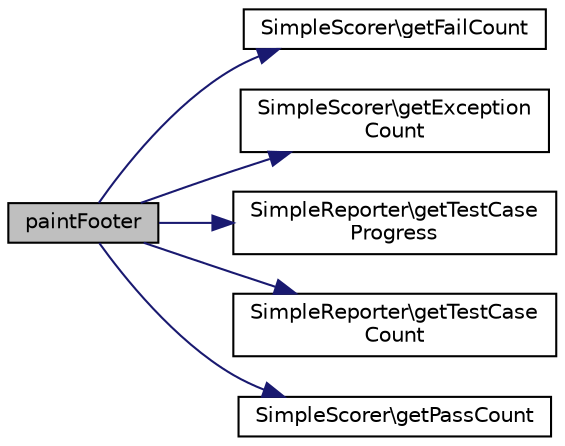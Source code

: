 digraph "paintFooter"
{
  edge [fontname="Helvetica",fontsize="10",labelfontname="Helvetica",labelfontsize="10"];
  node [fontname="Helvetica",fontsize="10",shape=record];
  rankdir="LR";
  Node1 [label="paintFooter",height=0.2,width=0.4,color="black", fillcolor="grey75", style="filled" fontcolor="black"];
  Node1 -> Node2 [color="midnightblue",fontsize="10",style="solid",fontname="Helvetica"];
  Node2 [label="SimpleScorer\\getFailCount",height=0.2,width=0.4,color="black", fillcolor="white", style="filled",URL="$class_simple_scorer.html#ae731718d1c46973d5d60393865ef2efa"];
  Node1 -> Node3 [color="midnightblue",fontsize="10",style="solid",fontname="Helvetica"];
  Node3 [label="SimpleScorer\\getException\lCount",height=0.2,width=0.4,color="black", fillcolor="white", style="filled",URL="$class_simple_scorer.html#ab8398ec844d41fdcb82d0b4ed3a11adf"];
  Node1 -> Node4 [color="midnightblue",fontsize="10",style="solid",fontname="Helvetica"];
  Node4 [label="SimpleReporter\\getTestCase\lProgress",height=0.2,width=0.4,color="black", fillcolor="white", style="filled",URL="$class_simple_reporter.html#a3b0364b10ce89386dd47951f450c0f30"];
  Node1 -> Node5 [color="midnightblue",fontsize="10",style="solid",fontname="Helvetica"];
  Node5 [label="SimpleReporter\\getTestCase\lCount",height=0.2,width=0.4,color="black", fillcolor="white", style="filled",URL="$class_simple_reporter.html#a9bf6e65b3e56d608dd7ce95d0eae273b"];
  Node1 -> Node6 [color="midnightblue",fontsize="10",style="solid",fontname="Helvetica"];
  Node6 [label="SimpleScorer\\getPassCount",height=0.2,width=0.4,color="black", fillcolor="white", style="filled",URL="$class_simple_scorer.html#a2e8c518f21d27c84fad95a92bf9f38b5"];
}
